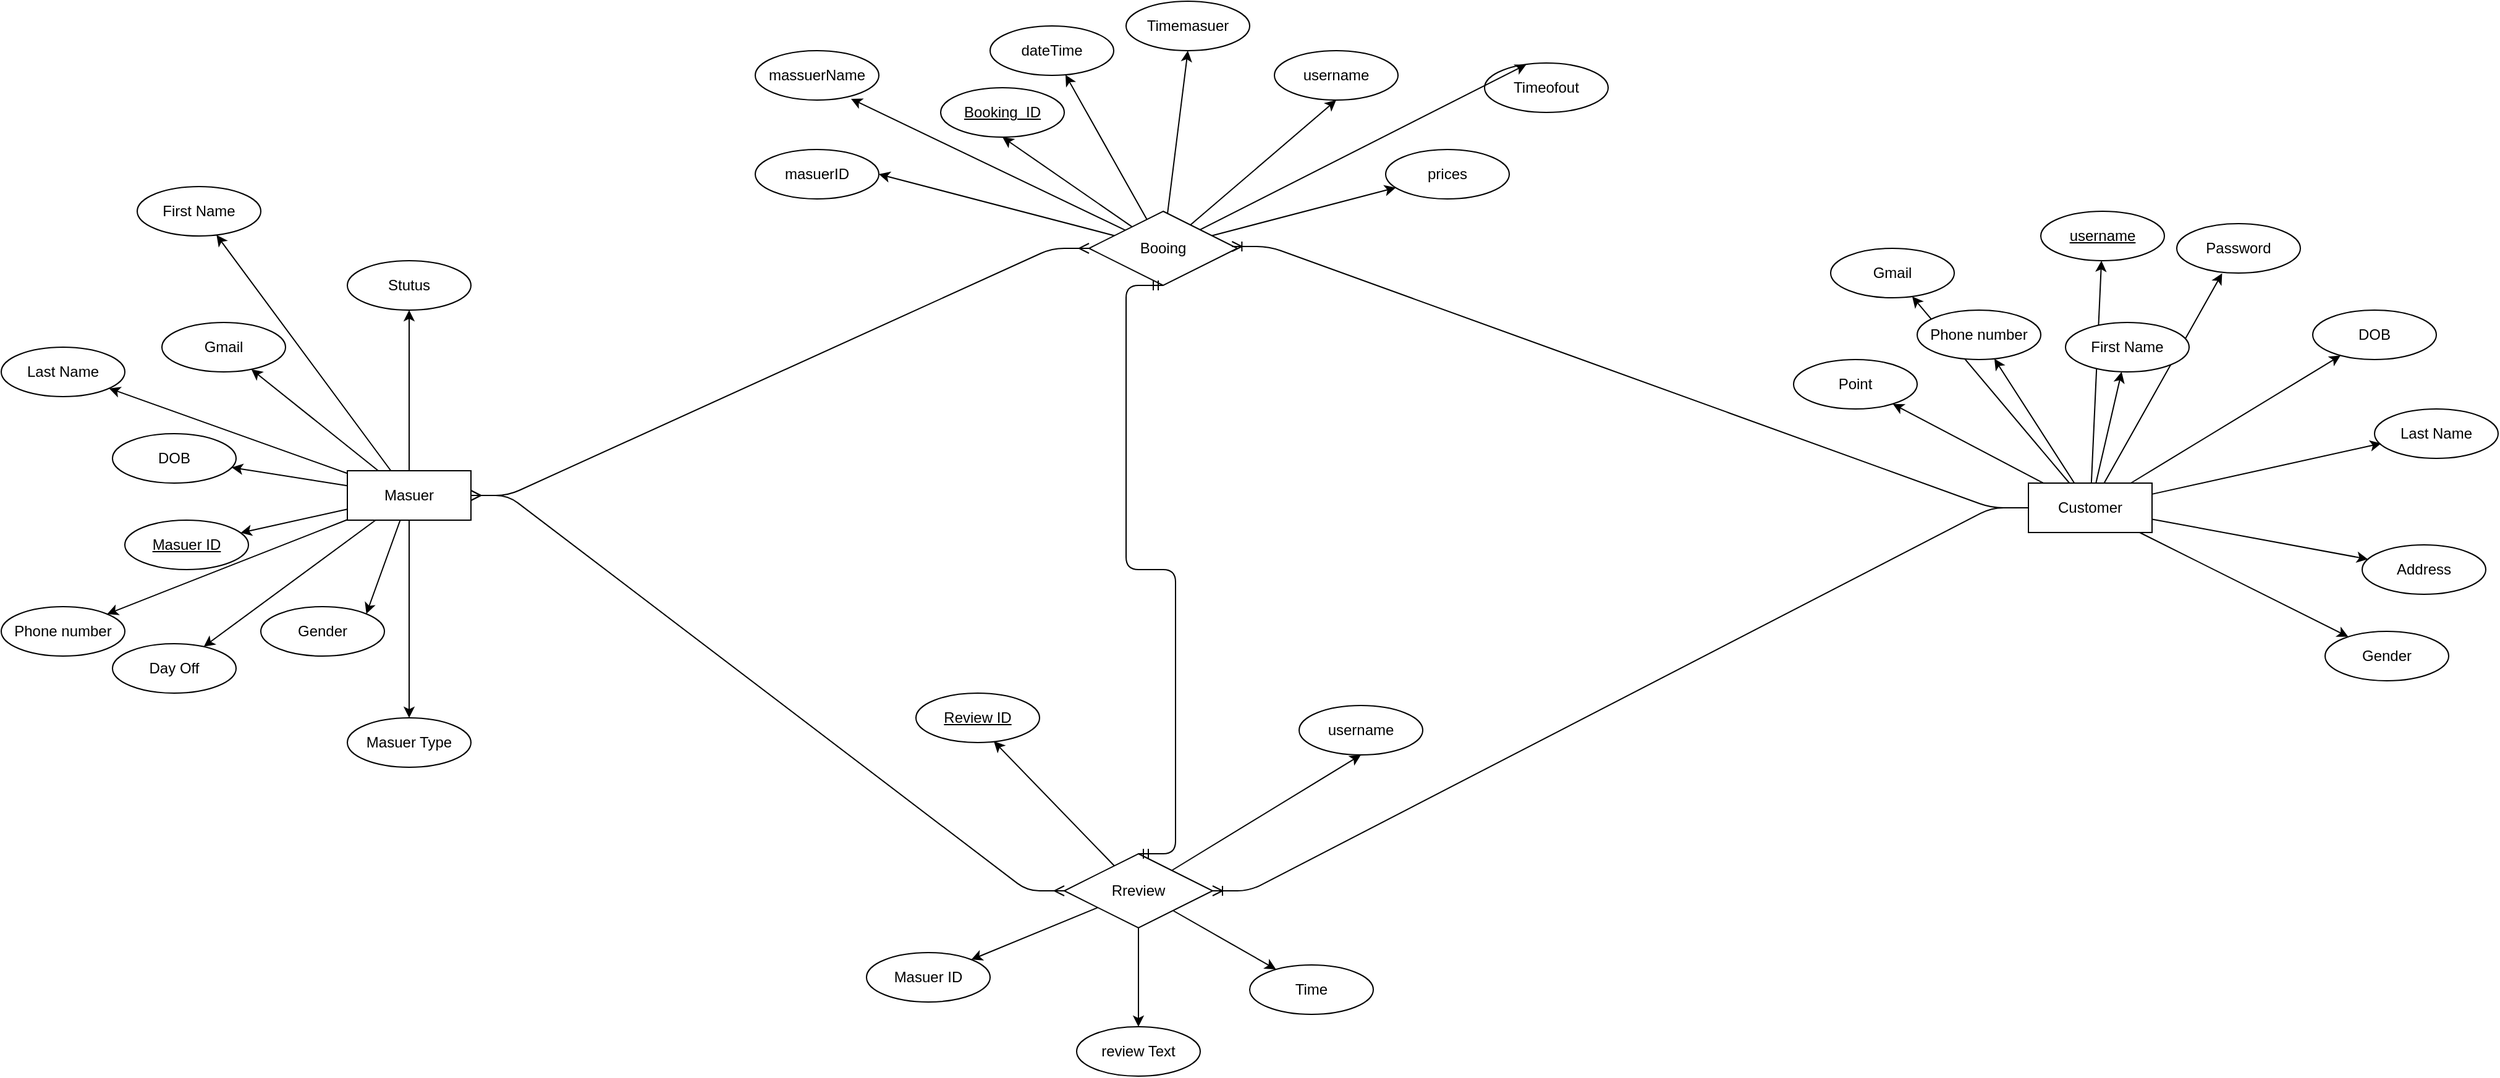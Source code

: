 <mxfile>
    <diagram id="KUyxIoA66iTTzmyXw36U" name="Page-1">
        <mxGraphModel dx="2306" dy="779" grid="1" gridSize="10" guides="1" tooltips="1" connect="1" arrows="1" fold="1" page="1" pageScale="1" pageWidth="850" pageHeight="1100" math="0" shadow="0">
            <root>
                <mxCell id="0"/>
                <mxCell id="1" parent="0"/>
                <mxCell id="3" value="Booking&amp;nbsp; ID" style="ellipse;whiteSpace=wrap;html=1;align=center;fontStyle=4;" parent="1" vertex="1">
                    <mxGeometry x="240" y="190" width="100" height="40" as="geometry"/>
                </mxCell>
                <mxCell id="5" value="username" style="ellipse;whiteSpace=wrap;html=1;align=center;" parent="1" vertex="1">
                    <mxGeometry x="510" y="160" width="100" height="40" as="geometry"/>
                </mxCell>
                <mxCell id="7" value="masuerID" style="ellipse;whiteSpace=wrap;html=1;align=center;" parent="1" vertex="1">
                    <mxGeometry x="90" y="240" width="100" height="40" as="geometry"/>
                </mxCell>
                <mxCell id="9" value="massuerName" style="ellipse;whiteSpace=wrap;html=1;align=center;" parent="1" vertex="1">
                    <mxGeometry x="90" y="160" width="100" height="40" as="geometry"/>
                </mxCell>
                <mxCell id="11" value="dateTime" style="ellipse;whiteSpace=wrap;html=1;align=center;" parent="1" vertex="1">
                    <mxGeometry x="280" y="140" width="100" height="40" as="geometry"/>
                </mxCell>
                <mxCell id="13" value="Timemasuer" style="ellipse;whiteSpace=wrap;html=1;align=center;" parent="1" vertex="1">
                    <mxGeometry x="390" y="120" width="100" height="40" as="geometry"/>
                </mxCell>
                <mxCell id="15" value="Timeofout" style="ellipse;whiteSpace=wrap;html=1;align=center;" parent="1" vertex="1">
                    <mxGeometry x="680" y="170" width="100" height="40" as="geometry"/>
                </mxCell>
                <mxCell id="17" value="prices" style="ellipse;whiteSpace=wrap;html=1;align=center;" parent="1" vertex="1">
                    <mxGeometry x="600" y="240" width="100" height="40" as="geometry"/>
                </mxCell>
                <mxCell id="21" style="edgeStyle=none;html=1;" parent="1" source="19" target="20" edge="1">
                    <mxGeometry relative="1" as="geometry"/>
                </mxCell>
                <mxCell id="23" style="edgeStyle=none;html=1;entryX=0.367;entryY=1.006;entryDx=0;entryDy=0;entryPerimeter=0;" parent="1" source="19" target="22" edge="1">
                    <mxGeometry relative="1" as="geometry"/>
                </mxCell>
                <mxCell id="25" style="edgeStyle=none;html=1;" parent="1" source="19" target="24" edge="1">
                    <mxGeometry relative="1" as="geometry"/>
                </mxCell>
                <mxCell id="27" style="edgeStyle=none;html=1;entryX=0.054;entryY=0.697;entryDx=0;entryDy=0;entryPerimeter=0;" parent="1" source="19" target="26" edge="1">
                    <mxGeometry relative="1" as="geometry"/>
                </mxCell>
                <mxCell id="29" style="edgeStyle=none;html=1;" parent="1" source="19" target="28" edge="1">
                    <mxGeometry relative="1" as="geometry"/>
                </mxCell>
                <mxCell id="31" style="edgeStyle=none;html=1;" parent="1" source="19" target="30" edge="1">
                    <mxGeometry relative="1" as="geometry"/>
                </mxCell>
                <mxCell id="33" style="edgeStyle=none;html=1;" parent="1" source="19" target="32" edge="1">
                    <mxGeometry relative="1" as="geometry"/>
                </mxCell>
                <mxCell id="35" style="edgeStyle=none;html=1;" parent="1" source="19" target="34" edge="1">
                    <mxGeometry relative="1" as="geometry"/>
                </mxCell>
                <mxCell id="37" style="edgeStyle=none;html=1;" parent="1" source="19" target="36" edge="1">
                    <mxGeometry relative="1" as="geometry"/>
                </mxCell>
                <mxCell id="39" style="edgeStyle=none;html=1;" parent="1" source="19" target="38" edge="1">
                    <mxGeometry relative="1" as="geometry"/>
                </mxCell>
                <mxCell id="19" value="Customer" style="whiteSpace=wrap;html=1;align=center;" parent="1" vertex="1">
                    <mxGeometry x="1120" y="510" width="100" height="40" as="geometry"/>
                </mxCell>
                <mxCell id="20" value="username" style="ellipse;whiteSpace=wrap;html=1;align=center;fontStyle=4;" parent="1" vertex="1">
                    <mxGeometry x="1130" y="290" width="100" height="40" as="geometry"/>
                </mxCell>
                <mxCell id="22" value="Password" style="ellipse;whiteSpace=wrap;html=1;align=center;" parent="1" vertex="1">
                    <mxGeometry x="1240" y="300" width="100" height="40" as="geometry"/>
                </mxCell>
                <mxCell id="24" value="First Name" style="ellipse;whiteSpace=wrap;html=1;align=center;" parent="1" vertex="1">
                    <mxGeometry x="1150" y="380" width="100" height="40" as="geometry"/>
                </mxCell>
                <mxCell id="26" value="Last Name" style="ellipse;whiteSpace=wrap;html=1;align=center;" parent="1" vertex="1">
                    <mxGeometry x="1400" y="450" width="100" height="40" as="geometry"/>
                </mxCell>
                <mxCell id="28" value="DOB" style="ellipse;whiteSpace=wrap;html=1;align=center;" parent="1" vertex="1">
                    <mxGeometry x="1350" y="370" width="100" height="40" as="geometry"/>
                </mxCell>
                <mxCell id="30" value="Gender" style="ellipse;whiteSpace=wrap;html=1;align=center;" parent="1" vertex="1">
                    <mxGeometry x="1360" y="630" width="100" height="40" as="geometry"/>
                </mxCell>
                <mxCell id="32" value="Phone number" style="ellipse;whiteSpace=wrap;html=1;align=center;" parent="1" vertex="1">
                    <mxGeometry x="1030" y="370" width="100" height="40" as="geometry"/>
                </mxCell>
                <mxCell id="34" value="Gmail" style="ellipse;whiteSpace=wrap;html=1;align=center;" parent="1" vertex="1">
                    <mxGeometry x="960" y="320" width="100" height="40" as="geometry"/>
                </mxCell>
                <mxCell id="36" value="Address" style="ellipse;whiteSpace=wrap;html=1;align=center;" parent="1" vertex="1">
                    <mxGeometry x="1390" y="560" width="100" height="40" as="geometry"/>
                </mxCell>
                <mxCell id="38" value="Point" style="ellipse;whiteSpace=wrap;html=1;align=center;" parent="1" vertex="1">
                    <mxGeometry x="930" y="410" width="100" height="40" as="geometry"/>
                </mxCell>
                <mxCell id="42" style="edgeStyle=none;html=1;" parent="1" source="40" target="41" edge="1">
                    <mxGeometry relative="1" as="geometry"/>
                </mxCell>
                <mxCell id="45" style="edgeStyle=none;html=1;" parent="1" source="40" target="44" edge="1">
                    <mxGeometry relative="1" as="geometry"/>
                </mxCell>
                <mxCell id="46" style="edgeStyle=none;html=1;" parent="1" source="40" target="43" edge="1">
                    <mxGeometry relative="1" as="geometry"/>
                </mxCell>
                <mxCell id="51" style="edgeStyle=none;html=1;" parent="1" source="40" target="49" edge="1">
                    <mxGeometry relative="1" as="geometry"/>
                </mxCell>
                <mxCell id="52" style="edgeStyle=none;html=1;" parent="1" source="40" target="47" edge="1">
                    <mxGeometry relative="1" as="geometry"/>
                </mxCell>
                <mxCell id="53" style="edgeStyle=none;html=1;" parent="1" source="40" target="50" edge="1">
                    <mxGeometry relative="1" as="geometry"/>
                </mxCell>
                <mxCell id="54" style="edgeStyle=none;html=1;entryX=1;entryY=0;entryDx=0;entryDy=0;" parent="1" source="40" target="48" edge="1">
                    <mxGeometry relative="1" as="geometry"/>
                </mxCell>
                <mxCell id="56" style="edgeStyle=none;html=1;" parent="1" source="40" target="55" edge="1">
                    <mxGeometry relative="1" as="geometry"/>
                </mxCell>
                <mxCell id="58" style="edgeStyle=none;html=1;" parent="1" source="40" target="57" edge="1">
                    <mxGeometry relative="1" as="geometry"/>
                </mxCell>
                <mxCell id="60" style="edgeStyle=none;html=1;" parent="1" source="40" target="59" edge="1">
                    <mxGeometry relative="1" as="geometry"/>
                </mxCell>
                <mxCell id="40" value="Masuer" style="whiteSpace=wrap;html=1;align=center;" parent="1" vertex="1">
                    <mxGeometry x="-240" y="500" width="100" height="40" as="geometry"/>
                </mxCell>
                <mxCell id="41" value="Masuer ID" style="ellipse;whiteSpace=wrap;html=1;align=center;fontStyle=4;" parent="1" vertex="1">
                    <mxGeometry x="-420" y="540" width="100" height="40" as="geometry"/>
                </mxCell>
                <mxCell id="43" value="First Name" style="ellipse;whiteSpace=wrap;html=1;align=center;" parent="1" vertex="1">
                    <mxGeometry x="-410" y="270" width="100" height="40" as="geometry"/>
                </mxCell>
                <mxCell id="44" value="Last Name" style="ellipse;whiteSpace=wrap;html=1;align=center;" parent="1" vertex="1">
                    <mxGeometry x="-520" y="400" width="100" height="40" as="geometry"/>
                </mxCell>
                <mxCell id="47" value="DOB" style="ellipse;whiteSpace=wrap;html=1;align=center;" parent="1" vertex="1">
                    <mxGeometry x="-430" y="470" width="100" height="40" as="geometry"/>
                </mxCell>
                <mxCell id="48" value="Gender" style="ellipse;whiteSpace=wrap;html=1;align=center;" parent="1" vertex="1">
                    <mxGeometry x="-310" y="610" width="100" height="40" as="geometry"/>
                </mxCell>
                <mxCell id="49" value="Phone number" style="ellipse;whiteSpace=wrap;html=1;align=center;" parent="1" vertex="1">
                    <mxGeometry x="-520" y="610" width="100" height="40" as="geometry"/>
                </mxCell>
                <mxCell id="50" value="Gmail" style="ellipse;whiteSpace=wrap;html=1;align=center;" parent="1" vertex="1">
                    <mxGeometry x="-390" y="380" width="100" height="40" as="geometry"/>
                </mxCell>
                <mxCell id="55" value="Masuer Type" style="ellipse;whiteSpace=wrap;html=1;align=center;" parent="1" vertex="1">
                    <mxGeometry x="-240" y="700" width="100" height="40" as="geometry"/>
                </mxCell>
                <mxCell id="57" value="Day Off" style="ellipse;whiteSpace=wrap;html=1;align=center;" parent="1" vertex="1">
                    <mxGeometry x="-430" y="640" width="100" height="40" as="geometry"/>
                </mxCell>
                <mxCell id="59" value="Stutus" style="ellipse;whiteSpace=wrap;html=1;align=center;" parent="1" vertex="1">
                    <mxGeometry x="-240" y="330" width="100" height="40" as="geometry"/>
                </mxCell>
                <mxCell id="65" style="edgeStyle=none;html=1;" parent="1" source="61" target="17" edge="1">
                    <mxGeometry relative="1" as="geometry"/>
                </mxCell>
                <mxCell id="66" style="edgeStyle=none;html=1;entryX=1;entryY=0.5;entryDx=0;entryDy=0;" parent="1" source="61" target="7" edge="1">
                    <mxGeometry relative="1" as="geometry"/>
                </mxCell>
                <mxCell id="67" style="edgeStyle=none;html=1;entryX=0.775;entryY=0.974;entryDx=0;entryDy=0;entryPerimeter=0;" parent="1" source="61" target="9" edge="1">
                    <mxGeometry relative="1" as="geometry"/>
                </mxCell>
                <mxCell id="68" style="edgeStyle=none;html=1;entryX=0.5;entryY=1;entryDx=0;entryDy=0;" parent="1" source="61" target="3" edge="1">
                    <mxGeometry relative="1" as="geometry"/>
                </mxCell>
                <mxCell id="69" style="edgeStyle=none;html=1;entryX=0.5;entryY=1;entryDx=0;entryDy=0;" parent="1" source="61" target="5" edge="1">
                    <mxGeometry relative="1" as="geometry"/>
                </mxCell>
                <mxCell id="70" style="edgeStyle=none;html=1;entryX=0.338;entryY=0.031;entryDx=0;entryDy=0;entryPerimeter=0;" parent="1" source="61" target="15" edge="1">
                    <mxGeometry relative="1" as="geometry"/>
                </mxCell>
                <mxCell id="71" style="edgeStyle=none;html=1;entryX=0.5;entryY=1;entryDx=0;entryDy=0;" parent="1" source="61" target="13" edge="1">
                    <mxGeometry relative="1" as="geometry"/>
                </mxCell>
                <mxCell id="72" style="edgeStyle=none;html=1;" parent="1" source="61" target="11" edge="1">
                    <mxGeometry relative="1" as="geometry"/>
                </mxCell>
                <mxCell id="61" value="Booing" style="shape=rhombus;perimeter=rhombusPerimeter;whiteSpace=wrap;html=1;align=center;" parent="1" vertex="1">
                    <mxGeometry x="360" y="290" width="120" height="60" as="geometry"/>
                </mxCell>
                <mxCell id="63" value="" style="edgeStyle=entityRelationEdgeStyle;fontSize=12;html=1;endArrow=ERoneToMany;exitX=0;exitY=0.5;exitDx=0;exitDy=0;entryX=0.964;entryY=0.475;entryDx=0;entryDy=0;entryPerimeter=0;" parent="1" source="19" target="61" edge="1">
                    <mxGeometry width="100" height="100" relative="1" as="geometry">
                        <mxPoint x="420" y="340" as="sourcePoint"/>
                        <mxPoint x="520" y="240" as="targetPoint"/>
                    </mxGeometry>
                </mxCell>
                <mxCell id="64" value="" style="edgeStyle=entityRelationEdgeStyle;fontSize=12;html=1;endArrow=ERmany;startArrow=ERmany;exitX=1;exitY=0.5;exitDx=0;exitDy=0;" parent="1" source="40" target="61" edge="1">
                    <mxGeometry width="100" height="100" relative="1" as="geometry">
                        <mxPoint x="-450" y="520" as="sourcePoint"/>
                        <mxPoint x="150" y="380" as="targetPoint"/>
                    </mxGeometry>
                </mxCell>
                <mxCell id="83" style="edgeStyle=none;html=1;entryX=0.63;entryY=0.974;entryDx=0;entryDy=0;entryPerimeter=0;" parent="1" source="73" target="82" edge="1">
                    <mxGeometry relative="1" as="geometry"/>
                </mxCell>
                <mxCell id="85" style="edgeStyle=none;html=1;entryX=0.5;entryY=1;entryDx=0;entryDy=0;" parent="1" source="73" target="84" edge="1">
                    <mxGeometry relative="1" as="geometry"/>
                </mxCell>
                <mxCell id="87" style="edgeStyle=none;html=1;" parent="1" source="73" target="86" edge="1">
                    <mxGeometry relative="1" as="geometry"/>
                </mxCell>
                <mxCell id="89" style="edgeStyle=none;html=1;" parent="1" source="73" target="88" edge="1">
                    <mxGeometry relative="1" as="geometry"/>
                </mxCell>
                <mxCell id="91" style="edgeStyle=none;html=1;" parent="1" source="73" target="90" edge="1">
                    <mxGeometry relative="1" as="geometry"/>
                </mxCell>
                <mxCell id="73" value="Rreview" style="shape=rhombus;perimeter=rhombusPerimeter;whiteSpace=wrap;html=1;align=center;" parent="1" vertex="1">
                    <mxGeometry x="340" y="810" width="120" height="60" as="geometry"/>
                </mxCell>
                <mxCell id="79" value="" style="edgeStyle=entityRelationEdgeStyle;fontSize=12;html=1;endArrow=ERmandOne;startArrow=ERmandOne;entryX=0.5;entryY=1;entryDx=0;entryDy=0;exitX=0.5;exitY=0;exitDx=0;exitDy=0;" parent="1" source="73" target="61" edge="1">
                    <mxGeometry width="100" height="100" relative="1" as="geometry">
                        <mxPoint x="270" y="720" as="sourcePoint"/>
                        <mxPoint x="370" y="620" as="targetPoint"/>
                    </mxGeometry>
                </mxCell>
                <mxCell id="80" value="" style="edgeStyle=entityRelationEdgeStyle;fontSize=12;html=1;endArrow=ERoneToMany;exitX=0;exitY=0.5;exitDx=0;exitDy=0;" parent="1" source="19" target="73" edge="1">
                    <mxGeometry width="100" height="100" relative="1" as="geometry">
                        <mxPoint x="680" y="780" as="sourcePoint"/>
                        <mxPoint x="780" y="680" as="targetPoint"/>
                    </mxGeometry>
                </mxCell>
                <mxCell id="81" value="" style="edgeStyle=entityRelationEdgeStyle;fontSize=12;html=1;endArrow=ERmany;startArrow=ERmany;exitX=1;exitY=0.5;exitDx=0;exitDy=0;entryX=0;entryY=0.5;entryDx=0;entryDy=0;" parent="1" source="40" target="73" edge="1">
                    <mxGeometry width="100" height="100" relative="1" as="geometry">
                        <mxPoint x="-300" y="850" as="sourcePoint"/>
                        <mxPoint x="-200" y="750" as="targetPoint"/>
                    </mxGeometry>
                </mxCell>
                <mxCell id="82" value="Review ID" style="ellipse;whiteSpace=wrap;html=1;align=center;fontStyle=4;" parent="1" vertex="1">
                    <mxGeometry x="220" y="680" width="100" height="40" as="geometry"/>
                </mxCell>
                <mxCell id="84" value="username" style="ellipse;whiteSpace=wrap;html=1;align=center;" parent="1" vertex="1">
                    <mxGeometry x="530" y="690" width="100" height="40" as="geometry"/>
                </mxCell>
                <mxCell id="86" value="Masuer ID" style="ellipse;whiteSpace=wrap;html=1;align=center;" parent="1" vertex="1">
                    <mxGeometry x="180" y="890" width="100" height="40" as="geometry"/>
                </mxCell>
                <mxCell id="88" value="Time" style="ellipse;whiteSpace=wrap;html=1;align=center;" parent="1" vertex="1">
                    <mxGeometry x="490" y="900" width="100" height="40" as="geometry"/>
                </mxCell>
                <mxCell id="90" value="review Text" style="ellipse;whiteSpace=wrap;html=1;align=center;" parent="1" vertex="1">
                    <mxGeometry x="350" y="950" width="100" height="40" as="geometry"/>
                </mxCell>
            </root>
        </mxGraphModel>
    </diagram>
</mxfile>